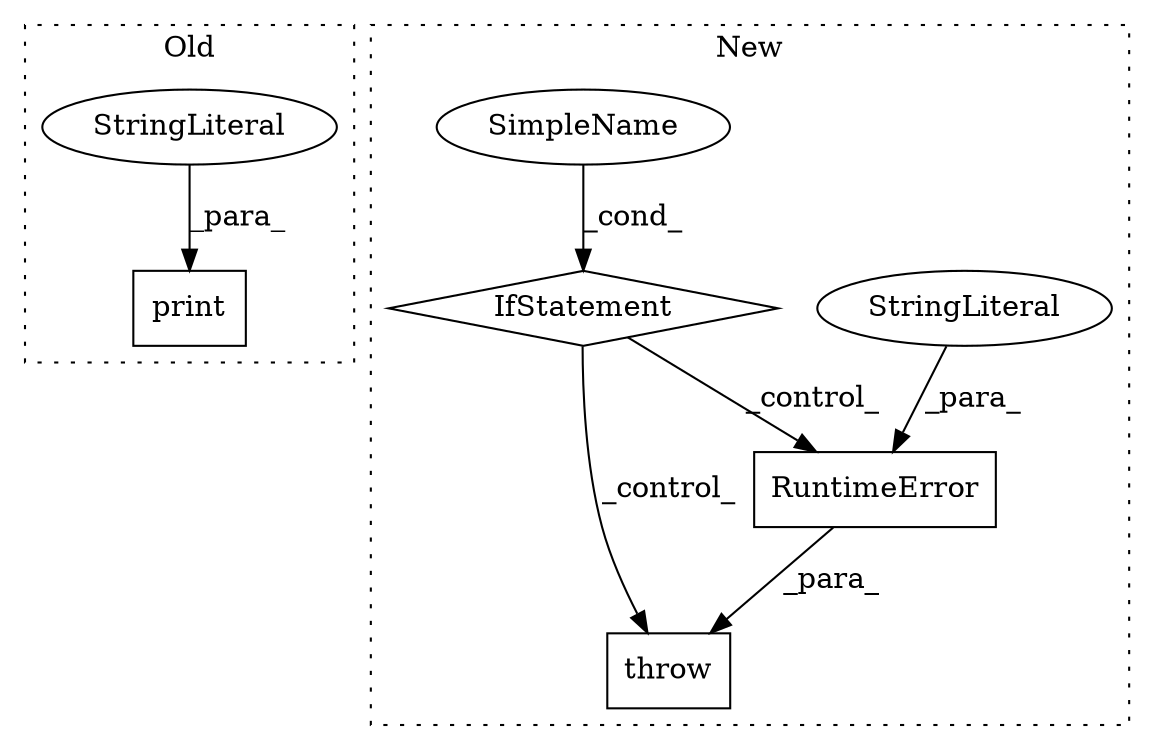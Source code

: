 digraph G {
subgraph cluster0 {
1 [label="print" a="32" s="2007,2050" l="6,1" shape="box"];
4 [label="StringLiteral" a="45" s="2013" l="37" shape="ellipse"];
label = "Old";
style="dotted";
}
subgraph cluster1 {
2 [label="RuntimeError" a="32" s="2564,2629" l="13,1" shape="box"];
3 [label="throw" a="53" s="2558" l="6" shape="box"];
5 [label="StringLiteral" a="45" s="2577" l="52" shape="ellipse"];
6 [label="IfStatement" a="25" s="2500,2544" l="4,2" shape="diamond"];
7 [label="SimpleName" a="42" s="" l="" shape="ellipse"];
label = "New";
style="dotted";
}
2 -> 3 [label="_para_"];
4 -> 1 [label="_para_"];
5 -> 2 [label="_para_"];
6 -> 3 [label="_control_"];
6 -> 2 [label="_control_"];
7 -> 6 [label="_cond_"];
}